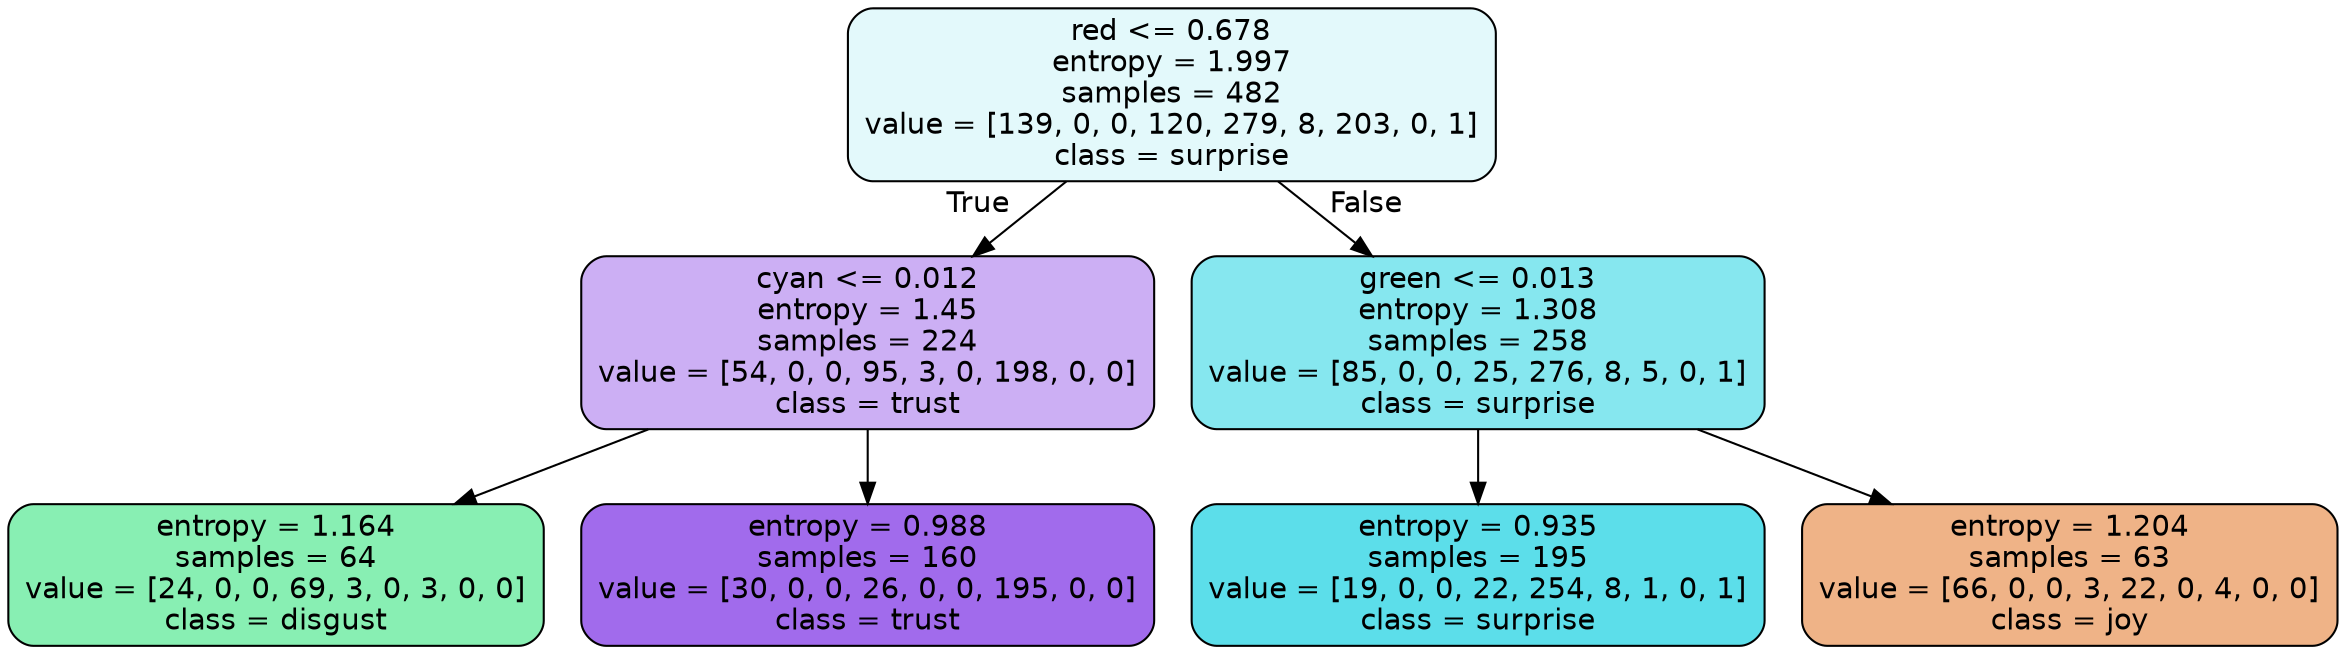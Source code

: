 digraph Tree {
node [shape=box, style="filled, rounded", color="black", fontname=helvetica] ;
edge [fontname=helvetica] ;
0 [label="red <= 0.678\nentropy = 1.997\nsamples = 482\nvalue = [139, 0, 0, 120, 279, 8, 203, 0, 1]\nclass = surprise", fillcolor="#39d7e523"] ;
1 [label="cyan <= 0.012\nentropy = 1.45\nsamples = 224\nvalue = [54, 0, 0, 95, 3, 0, 198, 0, 0]\nclass = trust", fillcolor="#8139e567"] ;
0 -> 1 [labeldistance=2.5, labelangle=45, headlabel="True"] ;
2 [label="entropy = 1.164\nsamples = 64\nvalue = [24, 0, 0, 69, 3, 0, 3, 0, 0]\nclass = disgust", fillcolor="#39e58199"] ;
1 -> 2 ;
3 [label="entropy = 0.988\nsamples = 160\nvalue = [30, 0, 0, 26, 0, 0, 195, 0, 0]\nclass = trust", fillcolor="#8139e5be"] ;
1 -> 3 ;
4 [label="green <= 0.013\nentropy = 1.308\nsamples = 258\nvalue = [85, 0, 0, 25, 276, 8, 5, 0, 1]\nclass = surprise", fillcolor="#39d7e59b"] ;
0 -> 4 [labeldistance=2.5, labelangle=-45, headlabel="False"] ;
5 [label="entropy = 0.935\nsamples = 195\nvalue = [19, 0, 0, 22, 254, 8, 1, 0, 1]\nclass = surprise", fillcolor="#39d7e5d1"] ;
4 -> 5 ;
6 [label="entropy = 1.204\nsamples = 63\nvalue = [66, 0, 0, 3, 22, 0, 4, 0, 0]\nclass = joy", fillcolor="#e581399a"] ;
4 -> 6 ;
}